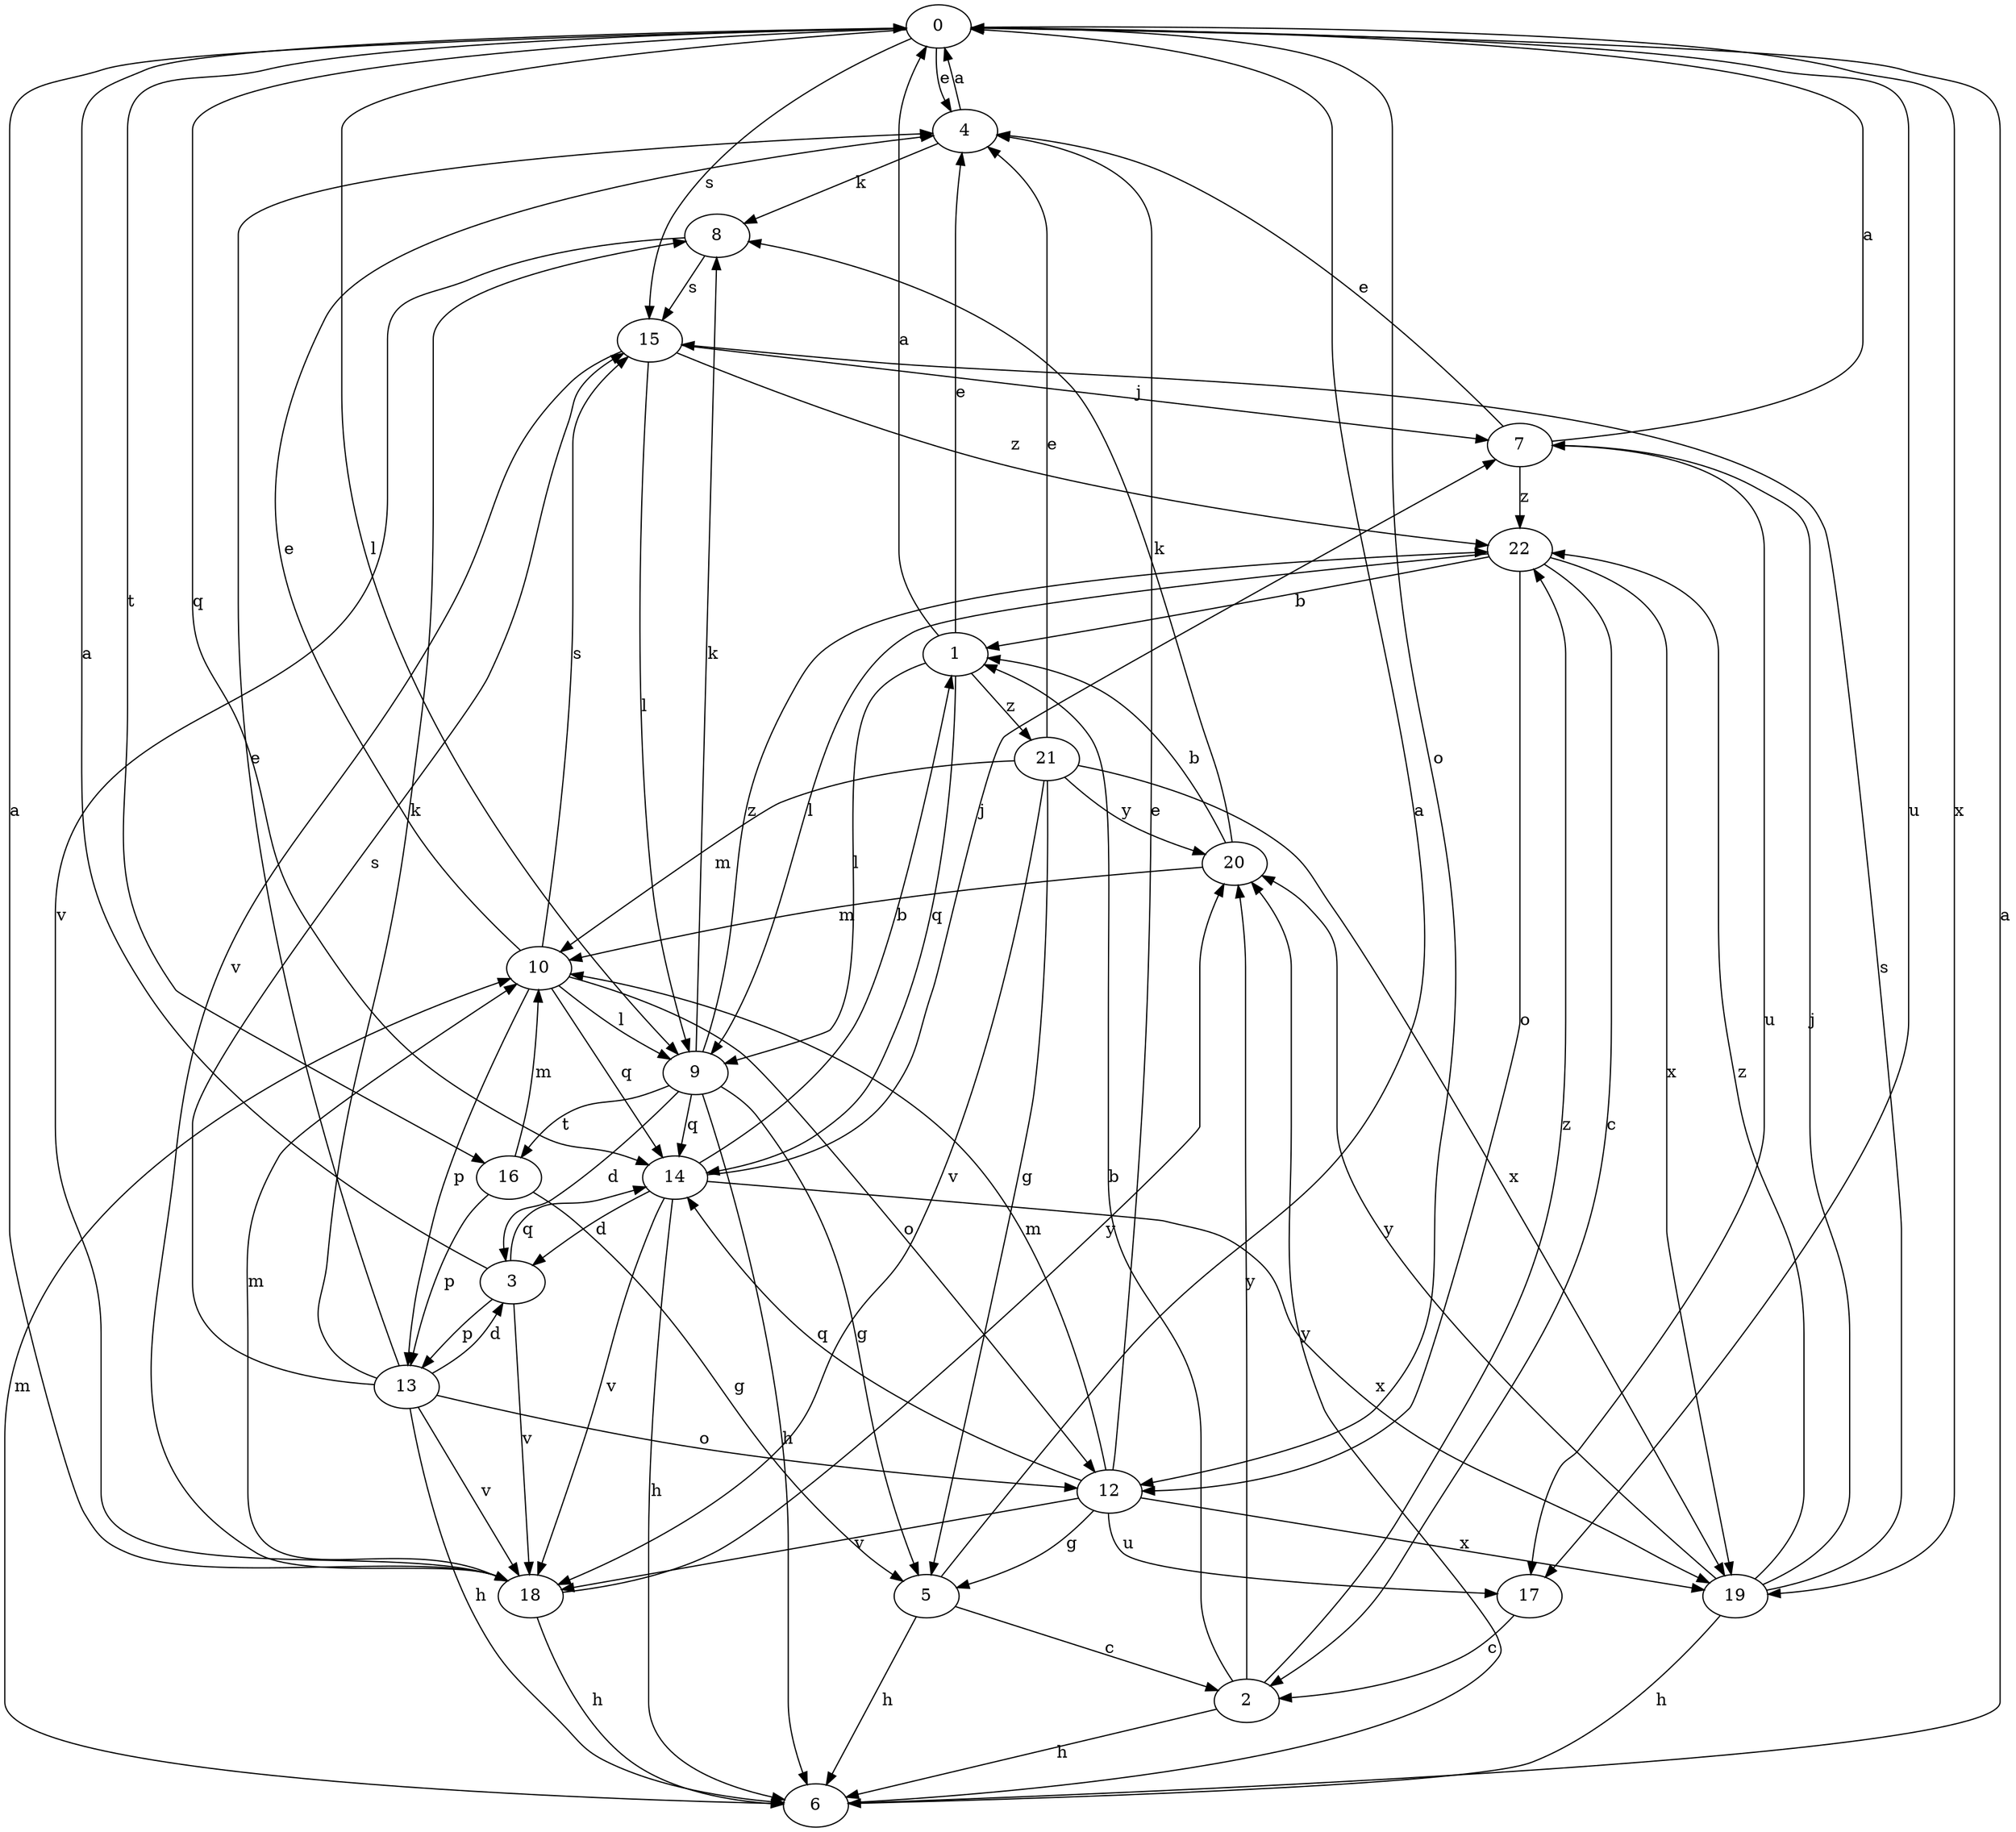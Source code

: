 strict digraph  {
0;
1;
2;
3;
4;
5;
6;
7;
8;
9;
10;
12;
13;
14;
15;
16;
17;
18;
19;
20;
21;
22;
0 -> 4  [label=e];
0 -> 9  [label=l];
0 -> 12  [label=o];
0 -> 14  [label=q];
0 -> 15  [label=s];
0 -> 16  [label=t];
0 -> 17  [label=u];
0 -> 19  [label=x];
1 -> 0  [label=a];
1 -> 4  [label=e];
1 -> 9  [label=l];
1 -> 14  [label=q];
1 -> 21  [label=z];
2 -> 1  [label=b];
2 -> 6  [label=h];
2 -> 20  [label=y];
2 -> 22  [label=z];
3 -> 0  [label=a];
3 -> 13  [label=p];
3 -> 14  [label=q];
3 -> 18  [label=v];
4 -> 0  [label=a];
4 -> 8  [label=k];
5 -> 0  [label=a];
5 -> 2  [label=c];
5 -> 6  [label=h];
6 -> 0  [label=a];
6 -> 10  [label=m];
6 -> 20  [label=y];
7 -> 0  [label=a];
7 -> 4  [label=e];
7 -> 17  [label=u];
7 -> 22  [label=z];
8 -> 15  [label=s];
8 -> 18  [label=v];
9 -> 3  [label=d];
9 -> 5  [label=g];
9 -> 6  [label=h];
9 -> 8  [label=k];
9 -> 14  [label=q];
9 -> 16  [label=t];
9 -> 22  [label=z];
10 -> 4  [label=e];
10 -> 9  [label=l];
10 -> 12  [label=o];
10 -> 13  [label=p];
10 -> 14  [label=q];
10 -> 15  [label=s];
12 -> 4  [label=e];
12 -> 5  [label=g];
12 -> 10  [label=m];
12 -> 14  [label=q];
12 -> 17  [label=u];
12 -> 18  [label=v];
12 -> 19  [label=x];
13 -> 3  [label=d];
13 -> 4  [label=e];
13 -> 6  [label=h];
13 -> 8  [label=k];
13 -> 12  [label=o];
13 -> 15  [label=s];
13 -> 18  [label=v];
14 -> 1  [label=b];
14 -> 3  [label=d];
14 -> 6  [label=h];
14 -> 7  [label=j];
14 -> 18  [label=v];
14 -> 19  [label=x];
15 -> 7  [label=j];
15 -> 9  [label=l];
15 -> 18  [label=v];
15 -> 22  [label=z];
16 -> 5  [label=g];
16 -> 10  [label=m];
16 -> 13  [label=p];
17 -> 2  [label=c];
18 -> 0  [label=a];
18 -> 6  [label=h];
18 -> 10  [label=m];
18 -> 20  [label=y];
19 -> 6  [label=h];
19 -> 7  [label=j];
19 -> 15  [label=s];
19 -> 20  [label=y];
19 -> 22  [label=z];
20 -> 1  [label=b];
20 -> 8  [label=k];
20 -> 10  [label=m];
21 -> 4  [label=e];
21 -> 5  [label=g];
21 -> 10  [label=m];
21 -> 18  [label=v];
21 -> 19  [label=x];
21 -> 20  [label=y];
22 -> 1  [label=b];
22 -> 2  [label=c];
22 -> 9  [label=l];
22 -> 12  [label=o];
22 -> 19  [label=x];
}
